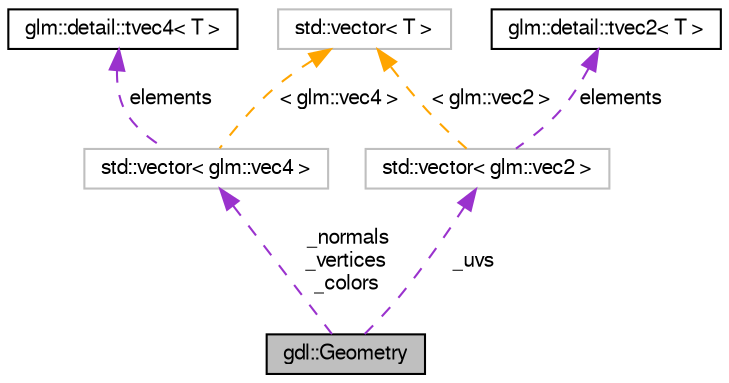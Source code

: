 digraph "gdl::Geometry"
{
  edge [fontname="FreeSans",fontsize="10",labelfontname="FreeSans",labelfontsize="10"];
  node [fontname="FreeSans",fontsize="10",shape=record];
  Node1 [label="gdl::Geometry",height=0.2,width=0.4,color="black", fillcolor="grey75", style="filled" fontcolor="black"];
  Node2 -> Node1 [dir="back",color="darkorchid3",fontsize="10",style="dashed",label=" _normals\n_vertices\n_colors" ,fontname="FreeSans"];
  Node2 [label="std::vector\< glm::vec4 \>",height=0.2,width=0.4,color="grey75", fillcolor="white", style="filled"];
  Node3 -> Node2 [dir="back",color="darkorchid3",fontsize="10",style="dashed",label=" elements" ,fontname="FreeSans"];
  Node3 [label="glm::detail::tvec4\< T \>",height=0.2,width=0.4,color="black", fillcolor="white", style="filled",URL="$d3/db5/structglm_1_1detail_1_1tvec4.html"];
  Node4 -> Node2 [dir="back",color="orange",fontsize="10",style="dashed",label=" \< glm::vec4 \>" ,fontname="FreeSans"];
  Node4 [label="std::vector\< T \>",height=0.2,width=0.4,color="grey75", fillcolor="white", style="filled",tooltip="STL class. "];
  Node5 -> Node1 [dir="back",color="darkorchid3",fontsize="10",style="dashed",label=" _uvs" ,fontname="FreeSans"];
  Node5 [label="std::vector\< glm::vec2 \>",height=0.2,width=0.4,color="grey75", fillcolor="white", style="filled"];
  Node6 -> Node5 [dir="back",color="darkorchid3",fontsize="10",style="dashed",label=" elements" ,fontname="FreeSans"];
  Node6 [label="glm::detail::tvec2\< T \>",height=0.2,width=0.4,color="black", fillcolor="white", style="filled",URL="$d2/d16/structglm_1_1detail_1_1tvec2.html"];
  Node4 -> Node5 [dir="back",color="orange",fontsize="10",style="dashed",label=" \< glm::vec2 \>" ,fontname="FreeSans"];
}
